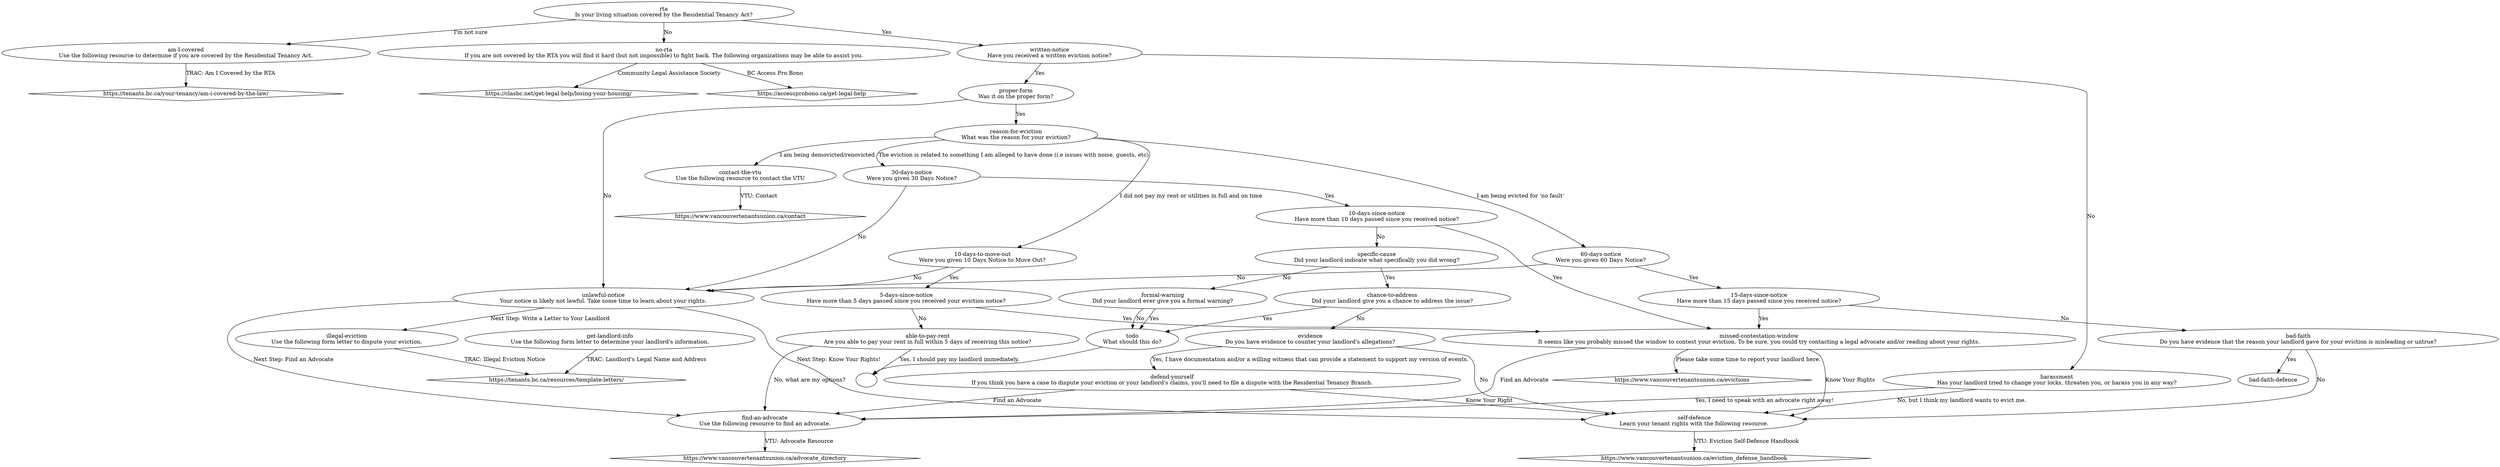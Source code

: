 digraph decision_tree {
  "rta" [label="rta\nIs your living situation covered by the Residential Tenancy Act?"]
  "am-I-covered" [label="am-I-covered\nUse the following resource to determine if you are covered by the Residential Tenancy Act."]
  "no-rta" [label="no-rta\nIf you are not covered by the RTA you will find it hard (but not impossible) to fight back. The following organizations may be able to assist you."]
  "written-notice" [label="written-notice\nHave you received a written eviction notice?"]
  "harassment" [label="harassment\nHas your landlord tried to change your locks, threaten you, or harass you in any way?"]
  "proper-form" [label="proper-form\nWas it on the proper form?"]
  "unlawful-notice" [label="unlawful-notice\nYour notice is likely not lawful. Take some time to learn about your rights."]
  "reason-for-eviction" [label="reason-for-eviction\nWhat was the reason for your eviction?"]
  "10-days-to-move-out" [label="10-days-to-move-out\nWere you given 10 Days Notice to Move Out?"]
  "5-days-since-notice" [label="5-days-since-notice\nHave more than 5 days passed since you received your eviction notice?"]
  "able-to-pay-rent" [label="able-to-pay-rent\nAre you able to pay your rent in full within 5 days of receiving this notice?"]
  "30-days-notice" [label="30-days-notice\nWere you given 30 Days Notice?"]
  "10-days-since-notice" [label="10-days-since-notice\nHave more than 10 days passed since you received notice?"]
  "specific-cause" [label="specific-cause\nDid your landlord indicate what specifically you did wrong?"]
  "formal-warning" [label="formal-warning\nDid your landlord ever give you a formal warning?"]
  "chance-to-address" [label="chance-to-address\nDid your landlord give you a chance to address the issue?"]
  "60-days-notice" [label="60-days-notice\nWere you given 60 Days Notice?"]
  "15-days-since-notice" [label="15-days-since-notice\nHave more than 15 days passed since you received notice?"]
  "bad-faith" [label="bad-faith\nDo you have evidence that the reason your landlord gave for your eviction is misleading or untrue?"]
  "defend-yourself" [label="defend-yourself\nIf you think you have a case to dispute your eviction or your landlord's claims, you'll need to file a dispute with the Residential Tenancy Branch."]
  "evidence" [label="evidence\nDo you have evidence to counter your landlord's allegations?"]
  "self-defence" [label="self-defence\nLearn your tenant rights with the following resource."]
  "get-landlord-info" [label="get-landlord-info\nUse the following form letter to determine your landlord's information."]
  "illegal-eviction" [label="illegal-eviction\nUse the following form letter to dispute your eviction."]
  "find-an-advocate" [label="find-an-advocate\nUse the following resource to find an advocate."]
  "contact-the-vtu" [label="contact-the-vtu\nUse the following resource to contact the VTU"]
  "missed-contestation-window" [label="missed-contestation-window\nIt seems like you probably missed the window to contest your eviction. To be sure, you could try contacting a legal advocate and/or reading about your rights."]
  "todo" [label="todo\nWhat should this do?"]
  "https://tenants.bc.ca/your-tenancy/am-i-covered-by-the-law/" [label="https://tenants.bc.ca/your-tenancy/am-i-covered-by-the-law/" shape="diamond"]
  "https://accessprobono.ca/get-legal-help" [label="https://accessprobono.ca/get-legal-help" shape="diamond"]
  "https://www.vancouvertenantsunion.ca/contact" [label="https://www.vancouvertenantsunion.ca/contact" shape="diamond"]
  "https://www.vancouvertenantsunion.ca/eviction_defense_handbook" [label="https://www.vancouvertenantsunion.ca/eviction_defense_handbook" shape="diamond"]
  "https://tenants.bc.ca/resources/template-letters/" [label="https://tenants.bc.ca/resources/template-letters/" shape="diamond"]
  "https://clasbc.net/get-legal-help/losing-your-housing/" [label="https://clasbc.net/get-legal-help/losing-your-housing/" shape="diamond"]
  "https://www.vancouvertenantsunion.ca/advocate_directory" [label="https://www.vancouvertenantsunion.ca/advocate_directory" shape="diamond"]
  "https://www.vancouvertenantsunion.ca/evictions" [label="https://www.vancouvertenantsunion.ca/evictions" shape="diamond"]
  "rta" -> "written-notice" [label="Yes"]
  "rta" -> "am-I-covered" [label="I'm not sure"]
  "rta" -> "no-rta" [label="No"]
  "am-I-covered" -> "https://tenants.bc.ca/your-tenancy/am-i-covered-by-the-law/" [label="TRAC: Am I Covered by the RTA"]
  "no-rta" -> "https://accessprobono.ca/get-legal-help" [label="BC Access Pro Bono"]
  "no-rta" -> "https://clasbc.net/get-legal-help/losing-your-housing/" [label="Community Legal Assistance Society "]
  "written-notice" -> "proper-form" [label="Yes"]
  "written-notice" -> "harassment" [label="No"]
  "harassment" -> "find-an-advocate" [label="Yes, I need to speak with an advocate right away!"]
  "harassment" -> "self-defence" [label="No, but I think my landlord wants to evict me."]
  "proper-form" -> "reason-for-eviction" [label="Yes"]
  "proper-form" -> "unlawful-notice" [label="No"]
  "unlawful-notice" -> "self-defence" [label="Next Step: Know Your Rights!"]
  "unlawful-notice" -> "illegal-eviction" [label="Next Step: Write a Letter to Your Landlord"]
  "unlawful-notice" -> "find-an-advocate" [label="Next Step: Find an Advocate"]
  "reason-for-eviction" -> "10-days-to-move-out" [label="I did not pay my rent or utilities in full and on time"]
  "reason-for-eviction" -> "30-days-notice" [label="The eviction is related to something I am alleged to have done (i.e issues with noise, guests, etc)"]
  "reason-for-eviction" -> "contact-the-vtu" [label="I am being demovicted/renovicted"]
  "reason-for-eviction" -> "60-days-notice" [label="I am being evicted for 'no fault'"]
  "10-days-to-move-out" -> "5-days-since-notice" [label="Yes"]
  "10-days-to-move-out" -> "unlawful-notice" [label="No"]
  "5-days-since-notice" -> "missed-contestation-window" [label="Yes"]
  "5-days-since-notice" -> "able-to-pay-rent" [label="No"]
  "able-to-pay-rent" -> "" [label="Yes, I should pay my landlord immediately."]
  "able-to-pay-rent" -> "find-an-advocate" [label="No, what are my options?"]
  "30-days-notice" -> "10-days-since-notice" [label="Yes"]
  "30-days-notice" -> "unlawful-notice" [label="No"]
  "10-days-since-notice" -> "missed-contestation-window" [label="Yes"]
  "10-days-since-notice" -> "specific-cause" [label="No"]
  "specific-cause" -> "chance-to-address" [label="Yes"]
  "specific-cause" -> "formal-warning" [label="No"]
  "formal-warning" -> "todo" [label="Yes"]
  "formal-warning" -> "todo" [label="No"]
  "chance-to-address" -> "todo" [label="Yes"]
  "chance-to-address" -> "evidence" [label="No"]
  "60-days-notice" -> "15-days-since-notice" [label="Yes"]
  "60-days-notice" -> "unlawful-notice" [label="No"]
  "15-days-since-notice" -> "missed-contestation-window" [label="Yes"]
  "15-days-since-notice" -> "bad-faith" [label="No"]
  "bad-faith" -> "bad-faith-defence" [label="Yes"]
  "bad-faith" -> "self-defence" [label="No"]
  "defend-yourself" -> "self-defence" [label="Know Your Right"]
  "defend-yourself" -> "find-an-advocate" [label="Find an Advocate"]
  "evidence" -> "defend-yourself" [label="Yes, I have documentation and/or a willing witness that can provide a statement to support my version of events."]
  "evidence" -> "self-defence" [label="No"]
  "self-defence" -> "https://www.vancouvertenantsunion.ca/eviction_defense_handbook" [label="VTU: Eviction Self-Defence Handbook"]
  "get-landlord-info" -> "https://tenants.bc.ca/resources/template-letters/" [label="TRAC: Landlord's Legal Name and Address"]
  "illegal-eviction" -> "https://tenants.bc.ca/resources/template-letters/" [label="TRAC: Illegal Eviction Notice"]
  "find-an-advocate" -> "https://www.vancouvertenantsunion.ca/advocate_directory" [label="VTU: Advocate Resource"]
  "contact-the-vtu" -> "https://www.vancouvertenantsunion.ca/contact" [label="VTU: Contact"]
  "missed-contestation-window" -> "self-defence" [label="Know Your Rights"]
  "missed-contestation-window" -> "find-an-advocate" [label="Find an Advocate"]
  "missed-contestation-window" -> "https://www.vancouvertenantsunion.ca/evictions" [label="Please take some time to report your landlord here."]
  "todo" -> "" [label=""]
}